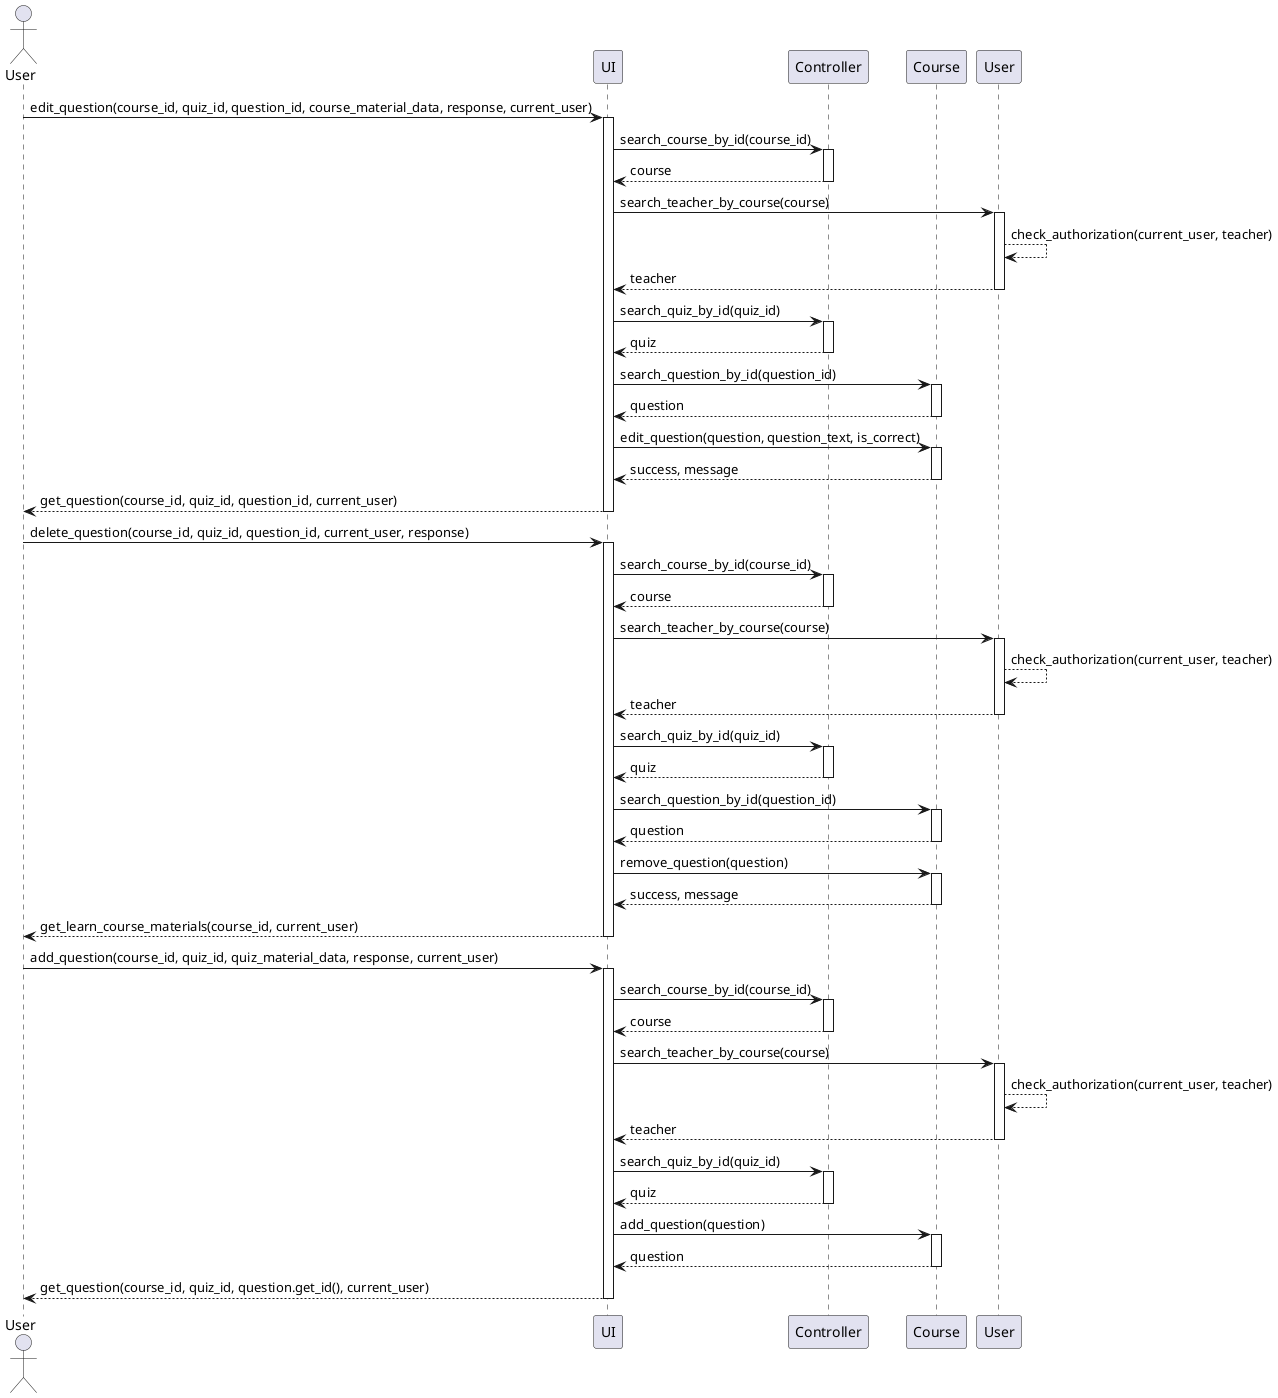 @startuml Udemy Sequence Diagram (Question Operations)

actor "User" as UserActor
participant "UI" as Server
participant Controller
participant Course
participant "User" as UserClass

UserActor -> Server: edit_question(course_id, quiz_id, question_id, course_material_data, response, current_user)
activate Server
Server -> Controller: search_course_by_id(course_id)
activate Controller
Controller --> Server: course
deactivate Controller
Server -> UserClass: search_teacher_by_course(course)
activate UserClass
UserClass --> UserClass: check_authorization(current_user, teacher)
UserClass --> Server: teacher
deactivate UserClass
Server -> Controller: search_quiz_by_id(quiz_id)
activate Controller
Controller --> Server: quiz
deactivate Controller
Server -> Course: search_question_by_id(question_id)
activate Course
Course --> Server: question
deactivate Course
Server -> Course: edit_question(question, question_text, is_correct)
activate Course
Course --> Server: success, message
deactivate Course
Server --> UserActor: get_question(course_id, quiz_id, question_id, current_user)
deactivate Server

UserActor -> Server: delete_question(course_id, quiz_id, question_id, current_user, response)
activate Server
Server -> Controller: search_course_by_id(course_id)
activate Controller
Controller --> Server: course
deactivate Controller
Server -> UserClass: search_teacher_by_course(course)
activate UserClass
UserClass --> UserClass: check_authorization(current_user, teacher)
UserClass --> Server: teacher
deactivate UserClass
Server -> Controller: search_quiz_by_id(quiz_id)
activate Controller
Controller --> Server: quiz
deactivate Controller
Server -> Course: search_question_by_id(question_id)
activate Course
Course --> Server: question
deactivate Course
Server -> Course: remove_question(question)
activate Course
Course --> Server: success, message
deactivate Course
Server --> UserActor: get_learn_course_materials(course_id, current_user)
deactivate Server

UserActor -> Server: add_question(course_id, quiz_id, quiz_material_data, response, current_user)
activate Server
Server -> Controller: search_course_by_id(course_id)
activate Controller
Controller --> Server: course
deactivate Controller
Server -> UserClass: search_teacher_by_course(course)
activate UserClass
UserClass --> UserClass: check_authorization(current_user, teacher)
UserClass --> Server: teacher
deactivate UserClass
Server -> Controller: search_quiz_by_id(quiz_id)
activate Controller
Controller --> Server: quiz
deactivate Controller
Server -> Course: add_question(question)
activate Course
Course --> Server: question
deactivate Course
Server --> UserActor: get_question(course_id, quiz_id, question.get_id(), current_user)
deactivate Server

@enduml